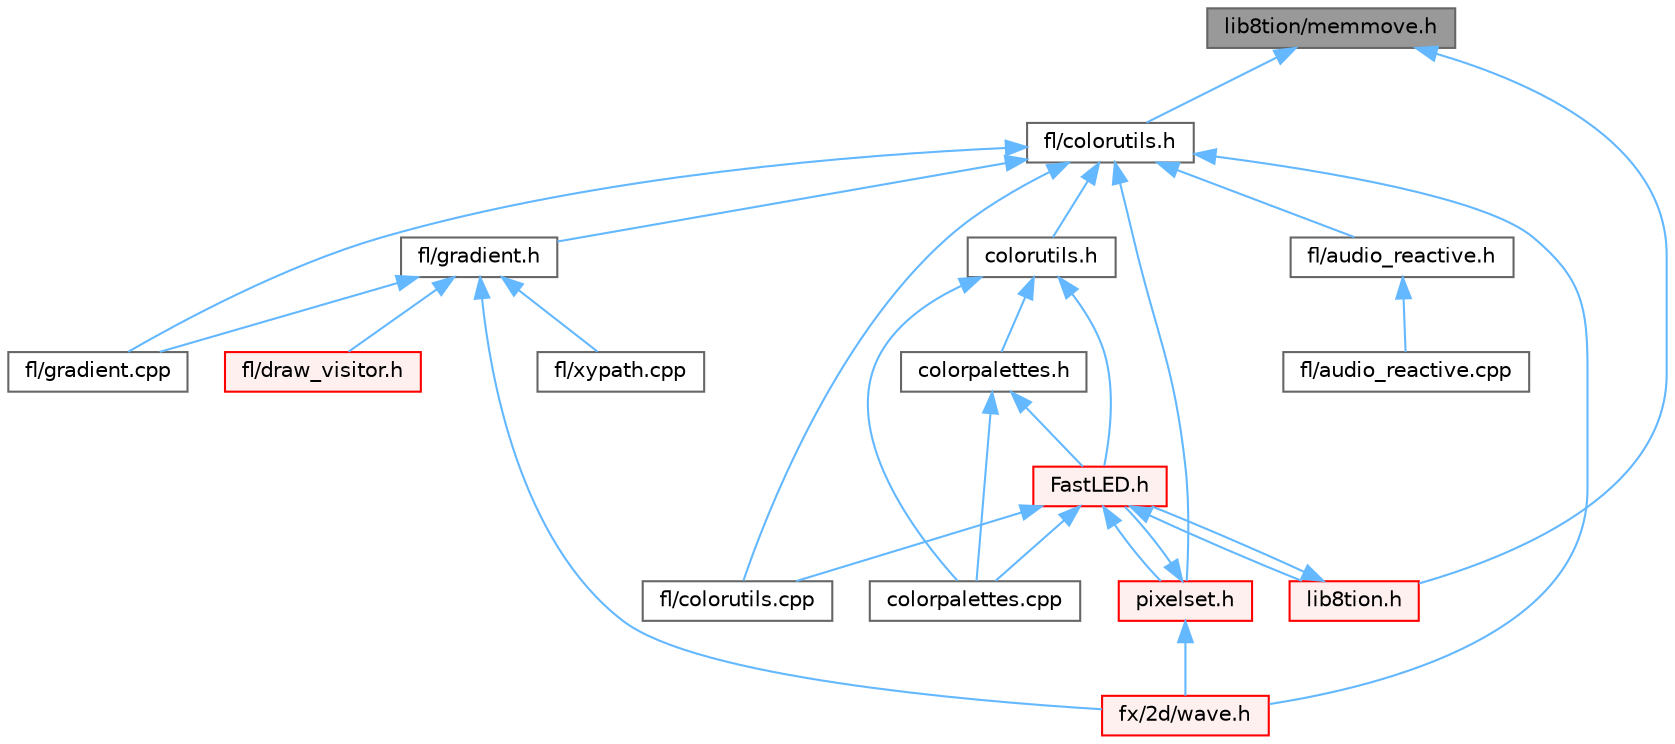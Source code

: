 digraph "lib8tion/memmove.h"
{
 // INTERACTIVE_SVG=YES
 // LATEX_PDF_SIZE
  bgcolor="transparent";
  edge [fontname=Helvetica,fontsize=10,labelfontname=Helvetica,labelfontsize=10];
  node [fontname=Helvetica,fontsize=10,shape=box,height=0.2,width=0.4];
  Node1 [id="Node000001",label="lib8tion/memmove.h",height=0.2,width=0.4,color="gray40", fillcolor="grey60", style="filled", fontcolor="black",tooltip=" "];
  Node1 -> Node2 [id="edge1_Node000001_Node000002",dir="back",color="steelblue1",style="solid",tooltip=" "];
  Node2 [id="Node000002",label="fl/colorutils.h",height=0.2,width=0.4,color="grey40", fillcolor="white", style="filled",URL="$d7/df9/fl_2colorutils_8h.html",tooltip="Utility functions for color fill, palettes, blending, and more."];
  Node2 -> Node3 [id="edge2_Node000002_Node000003",dir="back",color="steelblue1",style="solid",tooltip=" "];
  Node3 [id="Node000003",label="colorutils.h",height=0.2,width=0.4,color="grey40", fillcolor="white", style="filled",URL="$d1/dfb/colorutils_8h.html",tooltip=" "];
  Node3 -> Node4 [id="edge3_Node000003_Node000004",dir="back",color="steelblue1",style="solid",tooltip=" "];
  Node4 [id="Node000004",label="FastLED.h",height=0.2,width=0.4,color="red", fillcolor="#FFF0F0", style="filled",URL="$db/d97/_fast_l_e_d_8h.html",tooltip="central include file for FastLED, defines the CFastLED class/object"];
  Node4 -> Node110 [id="edge4_Node000004_Node000110",dir="back",color="steelblue1",style="solid",tooltip=" "];
  Node110 [id="Node000110",label="colorpalettes.cpp",height=0.2,width=0.4,color="grey40", fillcolor="white", style="filled",URL="$d6/dcc/colorpalettes_8cpp.html",tooltip="Definitions for the predefined color palettes supplied by FastLED."];
  Node4 -> Node122 [id="edge5_Node000004_Node000122",dir="back",color="steelblue1",style="solid",tooltip=" "];
  Node122 [id="Node000122",label="fl/colorutils.cpp",height=0.2,width=0.4,color="grey40", fillcolor="white", style="filled",URL="$da/d2d/colorutils_8cpp.html",tooltip="Misc utility functions for palettes, blending, and more."];
  Node4 -> Node143 [id="edge6_Node000004_Node000143",dir="back",color="steelblue1",style="solid",tooltip=" "];
  Node143 [id="Node000143",label="lib8tion.h",height=0.2,width=0.4,color="red", fillcolor="#FFF0F0", style="filled",URL="$df/da5/lib8tion_8h.html",tooltip="Fast, efficient 8-bit math functions specifically designed for high-performance LED programming."];
  Node143 -> Node4 [id="edge7_Node000143_Node000004",dir="back",color="steelblue1",style="solid",tooltip=" "];
  Node4 -> Node152 [id="edge8_Node000004_Node000152",dir="back",color="steelblue1",style="solid",tooltip=" "];
  Node152 [id="Node000152",label="pixelset.h",height=0.2,width=0.4,color="red", fillcolor="#FFF0F0", style="filled",URL="$d4/d46/pixelset_8h.html",tooltip="Declares classes for managing logical groups of LEDs."];
  Node152 -> Node4 [id="edge9_Node000152_Node000004",dir="back",color="steelblue1",style="solid",tooltip=" "];
  Node152 -> Node154 [id="edge10_Node000152_Node000154",dir="back",color="steelblue1",style="solid",tooltip=" "];
  Node154 [id="Node000154",label="fx/2d/wave.h",height=0.2,width=0.4,color="red", fillcolor="#FFF0F0", style="filled",URL="$de/de9/src_2fx_22d_2wave_8h.html",tooltip=" "];
  Node3 -> Node110 [id="edge11_Node000003_Node000110",dir="back",color="steelblue1",style="solid",tooltip=" "];
  Node3 -> Node161 [id="edge12_Node000003_Node000161",dir="back",color="steelblue1",style="solid",tooltip=" "];
  Node161 [id="Node000161",label="colorpalettes.h",height=0.2,width=0.4,color="grey40", fillcolor="white", style="filled",URL="$dc/dcc/colorpalettes_8h.html",tooltip="Declarations for the predefined color palettes supplied by FastLED."];
  Node161 -> Node4 [id="edge13_Node000161_Node000004",dir="back",color="steelblue1",style="solid",tooltip=" "];
  Node161 -> Node110 [id="edge14_Node000161_Node000110",dir="back",color="steelblue1",style="solid",tooltip=" "];
  Node2 -> Node162 [id="edge15_Node000002_Node000162",dir="back",color="steelblue1",style="solid",tooltip=" "];
  Node162 [id="Node000162",label="fl/audio_reactive.h",height=0.2,width=0.4,color="grey40", fillcolor="white", style="filled",URL="$d1/d9a/audio__reactive_8h.html",tooltip=" "];
  Node162 -> Node163 [id="edge16_Node000162_Node000163",dir="back",color="steelblue1",style="solid",tooltip=" "];
  Node163 [id="Node000163",label="fl/audio_reactive.cpp",height=0.2,width=0.4,color="grey40", fillcolor="white", style="filled",URL="$d4/d14/audio__reactive_8cpp.html",tooltip=" "];
  Node2 -> Node122 [id="edge17_Node000002_Node000122",dir="back",color="steelblue1",style="solid",tooltip=" "];
  Node2 -> Node164 [id="edge18_Node000002_Node000164",dir="back",color="steelblue1",style="solid",tooltip=" "];
  Node164 [id="Node000164",label="fl/gradient.cpp",height=0.2,width=0.4,color="grey40", fillcolor="white", style="filled",URL="$d3/d77/gradient_8cpp.html",tooltip=" "];
  Node2 -> Node165 [id="edge19_Node000002_Node000165",dir="back",color="steelblue1",style="solid",tooltip=" "];
  Node165 [id="Node000165",label="fl/gradient.h",height=0.2,width=0.4,color="grey40", fillcolor="white", style="filled",URL="$db/dfe/gradient_8h.html",tooltip=" "];
  Node165 -> Node166 [id="edge20_Node000165_Node000166",dir="back",color="steelblue1",style="solid",tooltip=" "];
  Node166 [id="Node000166",label="fl/draw_visitor.h",height=0.2,width=0.4,color="red", fillcolor="#FFF0F0", style="filled",URL="$d0/d4f/draw__visitor_8h.html",tooltip=" "];
  Node165 -> Node164 [id="edge21_Node000165_Node000164",dir="back",color="steelblue1",style="solid",tooltip=" "];
  Node165 -> Node169 [id="edge22_Node000165_Node000169",dir="back",color="steelblue1",style="solid",tooltip=" "];
  Node169 [id="Node000169",label="fl/xypath.cpp",height=0.2,width=0.4,color="grey40", fillcolor="white", style="filled",URL="$d4/d78/xypath_8cpp.html",tooltip=" "];
  Node165 -> Node154 [id="edge23_Node000165_Node000154",dir="back",color="steelblue1",style="solid",tooltip=" "];
  Node2 -> Node154 [id="edge24_Node000002_Node000154",dir="back",color="steelblue1",style="solid",tooltip=" "];
  Node2 -> Node152 [id="edge25_Node000002_Node000152",dir="back",color="steelblue1",style="solid",tooltip=" "];
  Node1 -> Node143 [id="edge26_Node000001_Node000143",dir="back",color="steelblue1",style="solid",tooltip=" "];
}
